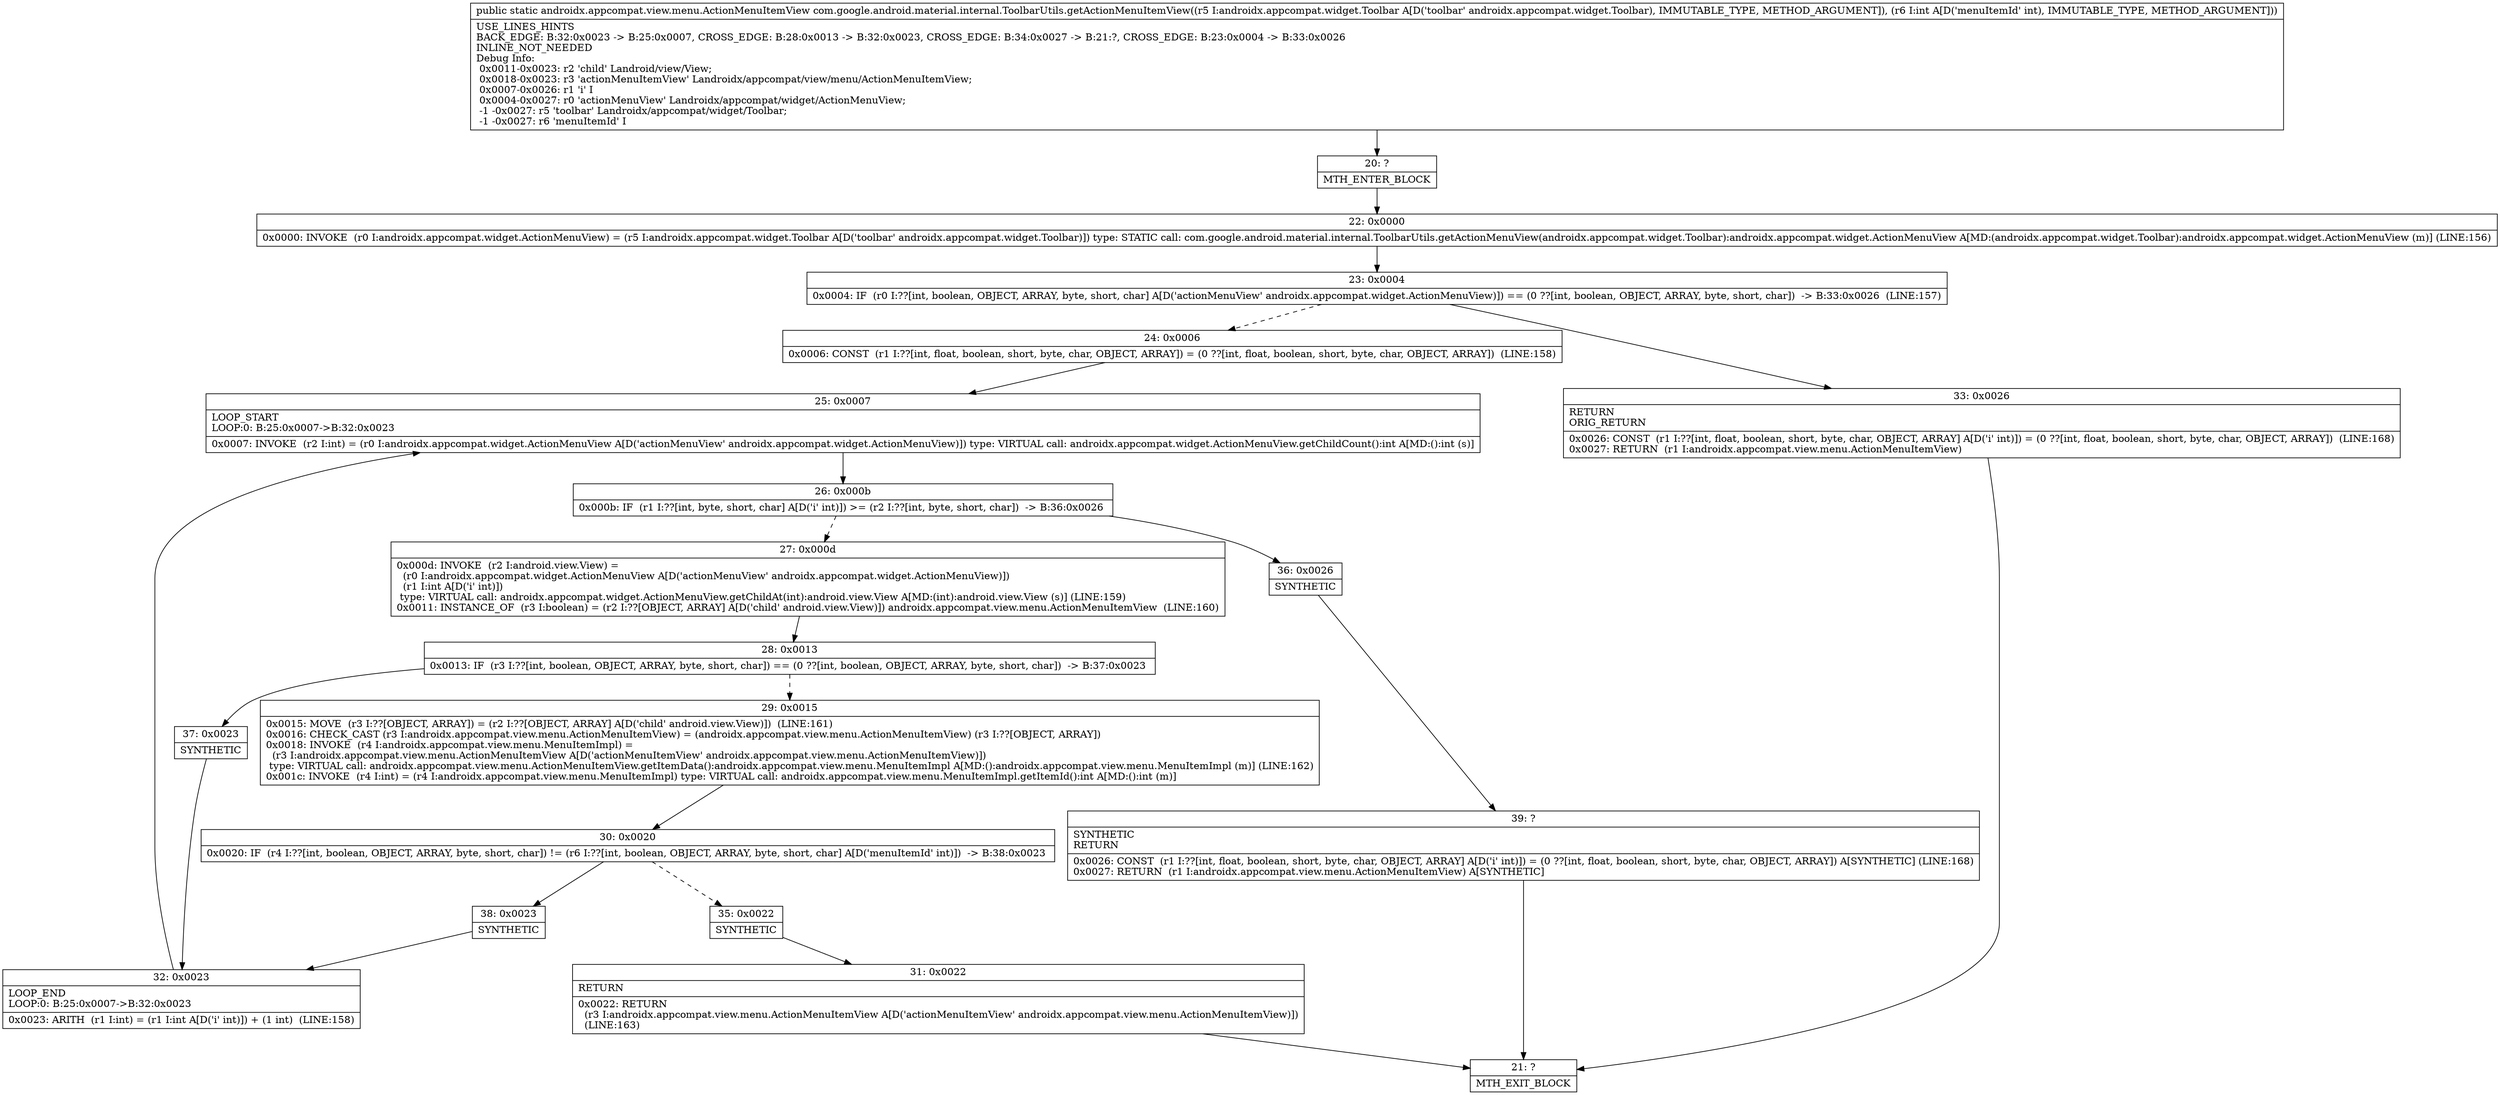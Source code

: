 digraph "CFG forcom.google.android.material.internal.ToolbarUtils.getActionMenuItemView(Landroidx\/appcompat\/widget\/Toolbar;I)Landroidx\/appcompat\/view\/menu\/ActionMenuItemView;" {
Node_20 [shape=record,label="{20\:\ ?|MTH_ENTER_BLOCK\l}"];
Node_22 [shape=record,label="{22\:\ 0x0000|0x0000: INVOKE  (r0 I:androidx.appcompat.widget.ActionMenuView) = (r5 I:androidx.appcompat.widget.Toolbar A[D('toolbar' androidx.appcompat.widget.Toolbar)]) type: STATIC call: com.google.android.material.internal.ToolbarUtils.getActionMenuView(androidx.appcompat.widget.Toolbar):androidx.appcompat.widget.ActionMenuView A[MD:(androidx.appcompat.widget.Toolbar):androidx.appcompat.widget.ActionMenuView (m)] (LINE:156)\l}"];
Node_23 [shape=record,label="{23\:\ 0x0004|0x0004: IF  (r0 I:??[int, boolean, OBJECT, ARRAY, byte, short, char] A[D('actionMenuView' androidx.appcompat.widget.ActionMenuView)]) == (0 ??[int, boolean, OBJECT, ARRAY, byte, short, char])  \-\> B:33:0x0026  (LINE:157)\l}"];
Node_24 [shape=record,label="{24\:\ 0x0006|0x0006: CONST  (r1 I:??[int, float, boolean, short, byte, char, OBJECT, ARRAY]) = (0 ??[int, float, boolean, short, byte, char, OBJECT, ARRAY])  (LINE:158)\l}"];
Node_25 [shape=record,label="{25\:\ 0x0007|LOOP_START\lLOOP:0: B:25:0x0007\-\>B:32:0x0023\l|0x0007: INVOKE  (r2 I:int) = (r0 I:androidx.appcompat.widget.ActionMenuView A[D('actionMenuView' androidx.appcompat.widget.ActionMenuView)]) type: VIRTUAL call: androidx.appcompat.widget.ActionMenuView.getChildCount():int A[MD:():int (s)]\l}"];
Node_26 [shape=record,label="{26\:\ 0x000b|0x000b: IF  (r1 I:??[int, byte, short, char] A[D('i' int)]) \>= (r2 I:??[int, byte, short, char])  \-\> B:36:0x0026 \l}"];
Node_27 [shape=record,label="{27\:\ 0x000d|0x000d: INVOKE  (r2 I:android.view.View) = \l  (r0 I:androidx.appcompat.widget.ActionMenuView A[D('actionMenuView' androidx.appcompat.widget.ActionMenuView)])\l  (r1 I:int A[D('i' int)])\l type: VIRTUAL call: androidx.appcompat.widget.ActionMenuView.getChildAt(int):android.view.View A[MD:(int):android.view.View (s)] (LINE:159)\l0x0011: INSTANCE_OF  (r3 I:boolean) = (r2 I:??[OBJECT, ARRAY] A[D('child' android.view.View)]) androidx.appcompat.view.menu.ActionMenuItemView  (LINE:160)\l}"];
Node_28 [shape=record,label="{28\:\ 0x0013|0x0013: IF  (r3 I:??[int, boolean, OBJECT, ARRAY, byte, short, char]) == (0 ??[int, boolean, OBJECT, ARRAY, byte, short, char])  \-\> B:37:0x0023 \l}"];
Node_29 [shape=record,label="{29\:\ 0x0015|0x0015: MOVE  (r3 I:??[OBJECT, ARRAY]) = (r2 I:??[OBJECT, ARRAY] A[D('child' android.view.View)])  (LINE:161)\l0x0016: CHECK_CAST (r3 I:androidx.appcompat.view.menu.ActionMenuItemView) = (androidx.appcompat.view.menu.ActionMenuItemView) (r3 I:??[OBJECT, ARRAY]) \l0x0018: INVOKE  (r4 I:androidx.appcompat.view.menu.MenuItemImpl) = \l  (r3 I:androidx.appcompat.view.menu.ActionMenuItemView A[D('actionMenuItemView' androidx.appcompat.view.menu.ActionMenuItemView)])\l type: VIRTUAL call: androidx.appcompat.view.menu.ActionMenuItemView.getItemData():androidx.appcompat.view.menu.MenuItemImpl A[MD:():androidx.appcompat.view.menu.MenuItemImpl (m)] (LINE:162)\l0x001c: INVOKE  (r4 I:int) = (r4 I:androidx.appcompat.view.menu.MenuItemImpl) type: VIRTUAL call: androidx.appcompat.view.menu.MenuItemImpl.getItemId():int A[MD:():int (m)]\l}"];
Node_30 [shape=record,label="{30\:\ 0x0020|0x0020: IF  (r4 I:??[int, boolean, OBJECT, ARRAY, byte, short, char]) != (r6 I:??[int, boolean, OBJECT, ARRAY, byte, short, char] A[D('menuItemId' int)])  \-\> B:38:0x0023 \l}"];
Node_35 [shape=record,label="{35\:\ 0x0022|SYNTHETIC\l}"];
Node_31 [shape=record,label="{31\:\ 0x0022|RETURN\l|0x0022: RETURN  \l  (r3 I:androidx.appcompat.view.menu.ActionMenuItemView A[D('actionMenuItemView' androidx.appcompat.view.menu.ActionMenuItemView)])\l  (LINE:163)\l}"];
Node_21 [shape=record,label="{21\:\ ?|MTH_EXIT_BLOCK\l}"];
Node_38 [shape=record,label="{38\:\ 0x0023|SYNTHETIC\l}"];
Node_32 [shape=record,label="{32\:\ 0x0023|LOOP_END\lLOOP:0: B:25:0x0007\-\>B:32:0x0023\l|0x0023: ARITH  (r1 I:int) = (r1 I:int A[D('i' int)]) + (1 int)  (LINE:158)\l}"];
Node_37 [shape=record,label="{37\:\ 0x0023|SYNTHETIC\l}"];
Node_36 [shape=record,label="{36\:\ 0x0026|SYNTHETIC\l}"];
Node_39 [shape=record,label="{39\:\ ?|SYNTHETIC\lRETURN\l|0x0026: CONST  (r1 I:??[int, float, boolean, short, byte, char, OBJECT, ARRAY] A[D('i' int)]) = (0 ??[int, float, boolean, short, byte, char, OBJECT, ARRAY]) A[SYNTHETIC] (LINE:168)\l0x0027: RETURN  (r1 I:androidx.appcompat.view.menu.ActionMenuItemView) A[SYNTHETIC]\l}"];
Node_33 [shape=record,label="{33\:\ 0x0026|RETURN\lORIG_RETURN\l|0x0026: CONST  (r1 I:??[int, float, boolean, short, byte, char, OBJECT, ARRAY] A[D('i' int)]) = (0 ??[int, float, boolean, short, byte, char, OBJECT, ARRAY])  (LINE:168)\l0x0027: RETURN  (r1 I:androidx.appcompat.view.menu.ActionMenuItemView) \l}"];
MethodNode[shape=record,label="{public static androidx.appcompat.view.menu.ActionMenuItemView com.google.android.material.internal.ToolbarUtils.getActionMenuItemView((r5 I:androidx.appcompat.widget.Toolbar A[D('toolbar' androidx.appcompat.widget.Toolbar), IMMUTABLE_TYPE, METHOD_ARGUMENT]), (r6 I:int A[D('menuItemId' int), IMMUTABLE_TYPE, METHOD_ARGUMENT]))  | USE_LINES_HINTS\lBACK_EDGE: B:32:0x0023 \-\> B:25:0x0007, CROSS_EDGE: B:28:0x0013 \-\> B:32:0x0023, CROSS_EDGE: B:34:0x0027 \-\> B:21:?, CROSS_EDGE: B:23:0x0004 \-\> B:33:0x0026\lINLINE_NOT_NEEDED\lDebug Info:\l  0x0011\-0x0023: r2 'child' Landroid\/view\/View;\l  0x0018\-0x0023: r3 'actionMenuItemView' Landroidx\/appcompat\/view\/menu\/ActionMenuItemView;\l  0x0007\-0x0026: r1 'i' I\l  0x0004\-0x0027: r0 'actionMenuView' Landroidx\/appcompat\/widget\/ActionMenuView;\l  \-1 \-0x0027: r5 'toolbar' Landroidx\/appcompat\/widget\/Toolbar;\l  \-1 \-0x0027: r6 'menuItemId' I\l}"];
MethodNode -> Node_20;Node_20 -> Node_22;
Node_22 -> Node_23;
Node_23 -> Node_24[style=dashed];
Node_23 -> Node_33;
Node_24 -> Node_25;
Node_25 -> Node_26;
Node_26 -> Node_27[style=dashed];
Node_26 -> Node_36;
Node_27 -> Node_28;
Node_28 -> Node_29[style=dashed];
Node_28 -> Node_37;
Node_29 -> Node_30;
Node_30 -> Node_35[style=dashed];
Node_30 -> Node_38;
Node_35 -> Node_31;
Node_31 -> Node_21;
Node_38 -> Node_32;
Node_32 -> Node_25;
Node_37 -> Node_32;
Node_36 -> Node_39;
Node_39 -> Node_21;
Node_33 -> Node_21;
}

